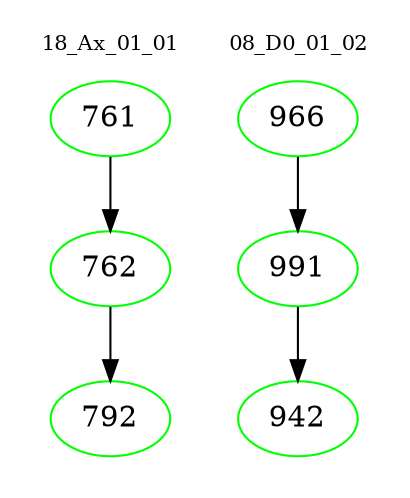digraph{
subgraph cluster_0 {
color = white
label = "18_Ax_01_01";
fontsize=10;
T0_761 [label="761", color="green"]
T0_761 -> T0_762 [color="black"]
T0_762 [label="762", color="green"]
T0_762 -> T0_792 [color="black"]
T0_792 [label="792", color="green"]
}
subgraph cluster_1 {
color = white
label = "08_D0_01_02";
fontsize=10;
T1_966 [label="966", color="green"]
T1_966 -> T1_991 [color="black"]
T1_991 [label="991", color="green"]
T1_991 -> T1_942 [color="black"]
T1_942 [label="942", color="green"]
}
}
